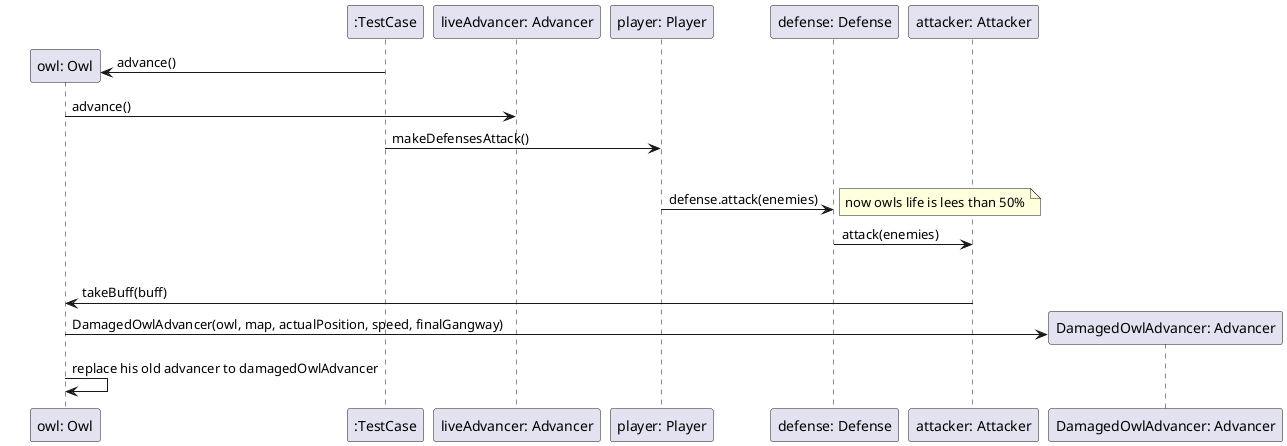 @startuml
'https://plantuml.com/sequence-diagram




Create "owl: Owl"
":TestCase" -> "owl: Owl": advance()
"owl: Owl" -> "liveAdvancer: Advancer": advance()


":TestCase" -> "player: Player": makeDefensesAttack()
Loop for each defense player have

"player: Player" -> "defense: Defense": defense.attack(enemies)

note right: now owls life is lees than 50%
"defense: Defense" -> "attacker: Attacker": attack(enemies)
Loop for each enemy in enemies (now only have the owl)
"attacker: Attacker" -> "owl: Owl": takeBuff(buff)
Create "DamagedOwlAdvancer: Advancer"
"owl: Owl" -> "DamagedOwlAdvancer: Advancer":  DamagedOwlAdvancer(owl, map, actualPosition, speed, finalGangway)
"owl: Owl" -> "owl: Owl": replace his old advancer to damagedOwlAdvancer


@enduml